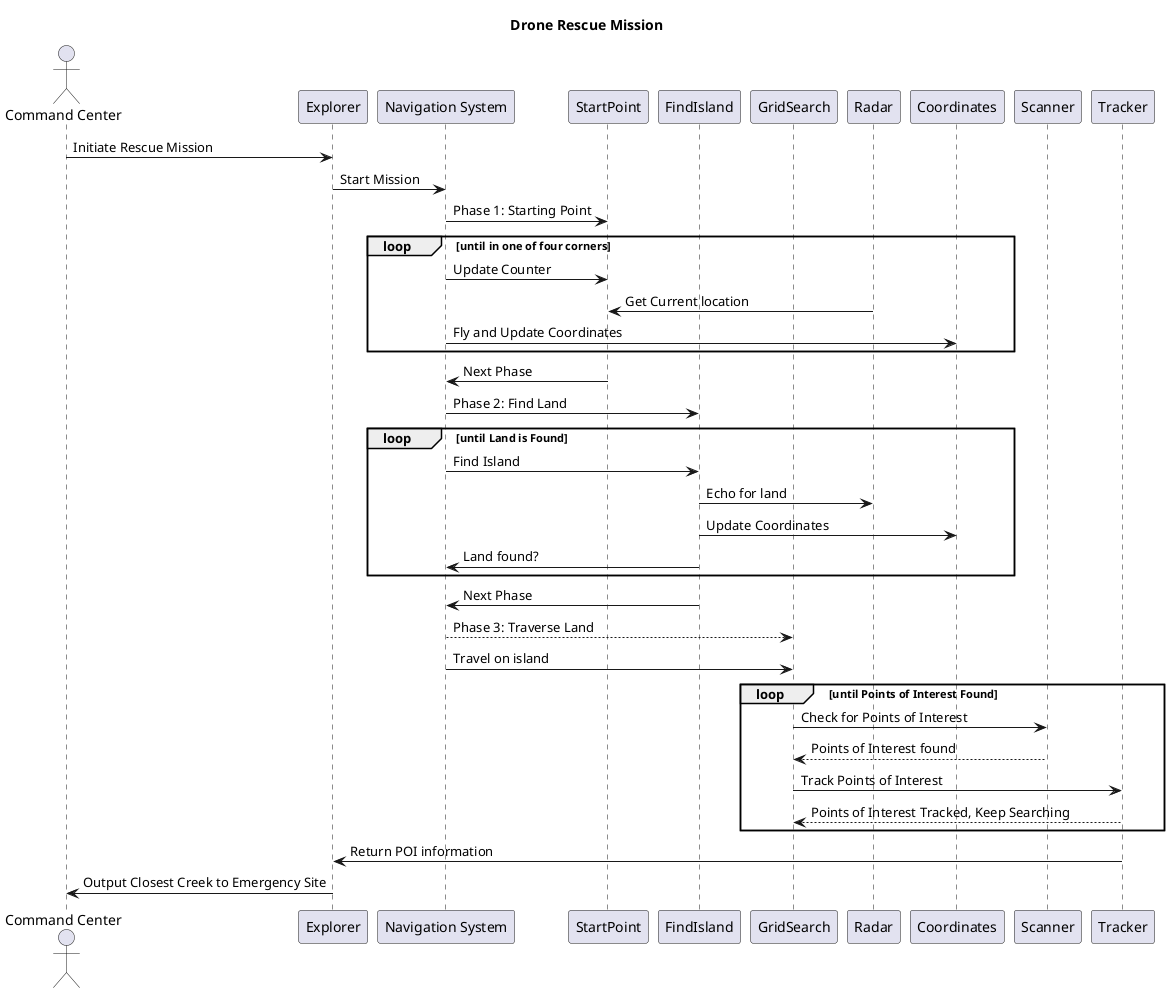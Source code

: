 @startuml
title Drone Rescue Mission

actor CommandCenter as "Command Center"
participant Explorer as "Explorer"
participant NavigationSystem as "Navigation System"
participant StartPoint as "StartPoint"
participant FindIsland as "FindIsland"
participant GridSearch as "GridSearch"
participant Radar as "Radar"
participant Coordinates as "Coordinates"
participant Scanner as "Scanner"
participant Tracker as "Tracker"


CommandCenter -> Explorer: Initiate Rescue Mission
Explorer -> NavigationSystem: Start Mission
NavigationSystem -> StartPoint: Phase 1: Starting Point
loop until in one of four corners
    NavigationSystem -> StartPoint: Update Counter
    Radar -> StartPoint: Get Current location
    NavigationSystem -> Coordinates: Fly and Update Coordinates
end
StartPoint -> NavigationSystem: Next Phase 
NavigationSystem-> FindIsland: Phase 2: Find Land
loop until Land is Found
    NavigationSystem -> FindIsland: Find Island
    FindIsland -> Radar: Echo for land
    FindIsland-> Coordinates: Update Coordinates
    FindIsland -> NavigationSystem: Land found?
end
FindIsland -> NavigationSystem: Next Phase
NavigationSystem --> GridSearch: Phase 3: Traverse Land
NavigationSystem -> GridSearch: Travel on island
loop until Points of Interest Found
    GridSearch -> Scanner: Check for Points of Interest
    Scanner --> GridSearch : Points of Interest found
    GridSearch  -> Tracker: Track Points of Interest
    Tracker --> GridSearch: Points of Interest Tracked, Keep Searching
end
Tracker -> Explorer: Return POI information 
Explorer -> CommandCenter: Output Closest Creek to Emergency Site
@enduml

